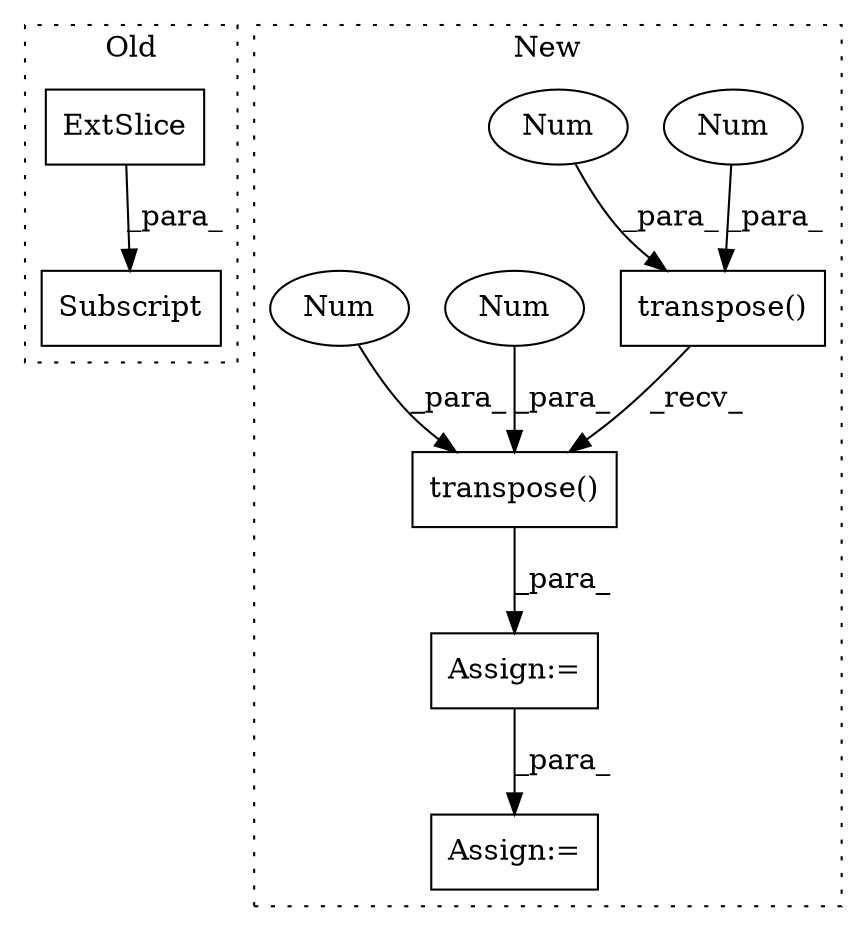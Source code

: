 digraph G {
subgraph cluster0 {
1 [label="ExtSlice" a="85" s="8803" l="8" shape="box"];
5 [label="Subscript" a="63" s="8803,0" l="19,0" shape="box"];
label = "Old";
style="dotted";
}
subgraph cluster1 {
2 [label="transpose()" a="75" s="9329,9347" l="14,1" shape="box"];
3 [label="Num" a="76" s="9343" l="1" shape="ellipse"];
4 [label="Num" a="76" s="9346" l="1" shape="ellipse"];
6 [label="Assign:=" a="68" s="9649" l="3" shape="box"];
7 [label="transpose()" a="75" s="9609,9625" l="12,1" shape="box"];
8 [label="Num" a="76" s="9624" l="1" shape="ellipse"];
9 [label="Num" a="76" s="9621" l="1" shape="ellipse"];
10 [label="Assign:=" a="68" s="9882" l="3" shape="box"];
label = "New";
style="dotted";
}
1 -> 5 [label="_para_"];
2 -> 7 [label="_recv_"];
3 -> 2 [label="_para_"];
4 -> 2 [label="_para_"];
6 -> 10 [label="_para_"];
7 -> 6 [label="_para_"];
8 -> 7 [label="_para_"];
9 -> 7 [label="_para_"];
}